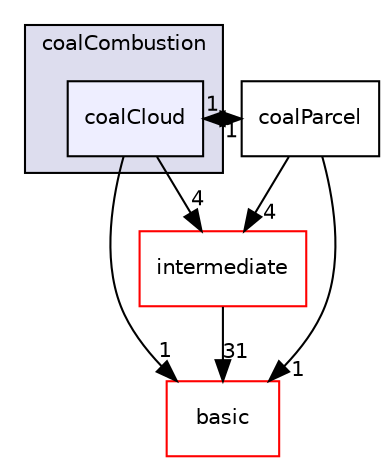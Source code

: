 digraph "src/lagrangian/coalCombustion/coalCloud" {
  bgcolor=transparent;
  compound=true
  node [ fontsize="10", fontname="Helvetica"];
  edge [ labelfontsize="10", labelfontname="Helvetica"];
  subgraph clusterdir_6061a3ee916a9160a3a185551ff9959f {
    graph [ bgcolor="#ddddee", pencolor="black", label="coalCombustion" fontname="Helvetica", fontsize="10", URL="dir_6061a3ee916a9160a3a185551ff9959f.html"]
  dir_d955aeb57bdb7586aebf93bbce8278dd [shape=box, label="coalCloud", style="filled", fillcolor="#eeeeff", pencolor="black", URL="dir_d955aeb57bdb7586aebf93bbce8278dd.html"];
  }
  dir_d3c32a493136c130c1f0d51f4f35c297 [shape=box label="intermediate" color="red" URL="dir_d3c32a493136c130c1f0d51f4f35c297.html"];
  dir_81b66f608873071c4b7b42d74a623022 [shape=box label="coalParcel" URL="dir_81b66f608873071c4b7b42d74a623022.html"];
  dir_584e0ab0901b4327f36f4285cac7f2f8 [shape=box label="basic" color="red" URL="dir_584e0ab0901b4327f36f4285cac7f2f8.html"];
  dir_d3c32a493136c130c1f0d51f4f35c297->dir_584e0ab0901b4327f36f4285cac7f2f8 [headlabel="31", labeldistance=1.5 headhref="dir_001378_001355.html"];
  dir_d955aeb57bdb7586aebf93bbce8278dd->dir_d3c32a493136c130c1f0d51f4f35c297 [headlabel="4", labeldistance=1.5 headhref="dir_001364_001378.html"];
  dir_d955aeb57bdb7586aebf93bbce8278dd->dir_81b66f608873071c4b7b42d74a623022 [headlabel="1", labeldistance=1.5 headhref="dir_001364_001366.html"];
  dir_d955aeb57bdb7586aebf93bbce8278dd->dir_584e0ab0901b4327f36f4285cac7f2f8 [headlabel="1", labeldistance=1.5 headhref="dir_001364_001355.html"];
  dir_81b66f608873071c4b7b42d74a623022->dir_d3c32a493136c130c1f0d51f4f35c297 [headlabel="4", labeldistance=1.5 headhref="dir_001366_001378.html"];
  dir_81b66f608873071c4b7b42d74a623022->dir_d955aeb57bdb7586aebf93bbce8278dd [headlabel="1", labeldistance=1.5 headhref="dir_001366_001364.html"];
  dir_81b66f608873071c4b7b42d74a623022->dir_584e0ab0901b4327f36f4285cac7f2f8 [headlabel="1", labeldistance=1.5 headhref="dir_001366_001355.html"];
}
